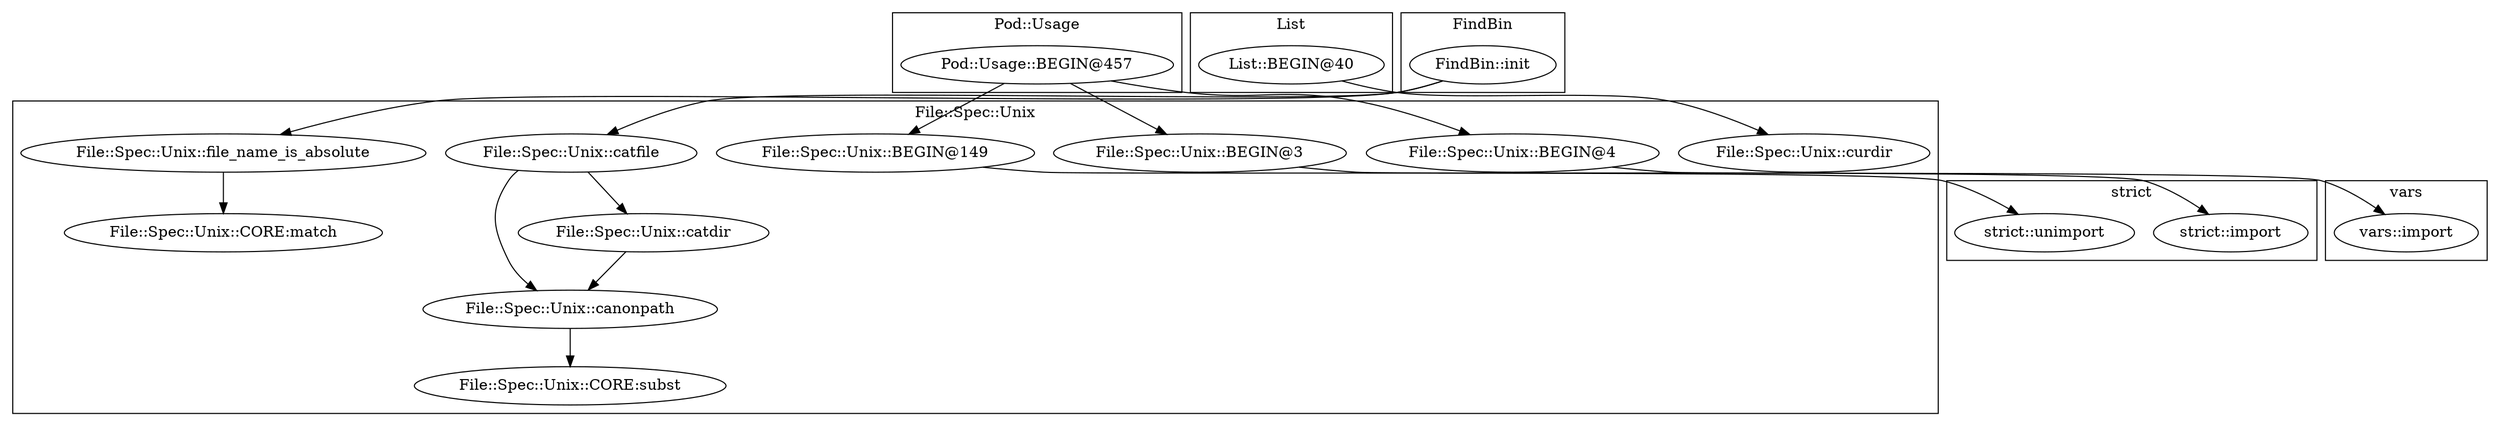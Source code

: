 digraph {
graph [overlap=false]
subgraph cluster_Pod_Usage {
	label="Pod::Usage";
	"Pod::Usage::BEGIN@457";
}
subgraph cluster_File_Spec_Unix {
	label="File::Spec::Unix";
	"File::Spec::Unix::curdir";
	"File::Spec::Unix::canonpath";
	"File::Spec::Unix::CORE:match";
	"File::Spec::Unix::catfile";
	"File::Spec::Unix::BEGIN@149";
	"File::Spec::Unix::file_name_is_absolute";
	"File::Spec::Unix::BEGIN@4";
	"File::Spec::Unix::BEGIN@3";
	"File::Spec::Unix::CORE:subst";
	"File::Spec::Unix::catdir";
}
subgraph cluster_vars {
	label="vars";
	"vars::import";
}
subgraph cluster_strict {
	label="strict";
	"strict::import";
	"strict::unimport";
}
subgraph cluster_List {
	label="List";
	"List::BEGIN@40";
}
subgraph cluster_FindBin {
	label="FindBin";
	"FindBin::init";
}
"Pod::Usage::BEGIN@457" -> "File::Spec::Unix::BEGIN@149";
"File::Spec::Unix::BEGIN@149" -> "strict::unimport";
"File::Spec::Unix::catfile" -> "File::Spec::Unix::canonpath";
"File::Spec::Unix::catdir" -> "File::Spec::Unix::canonpath";
"Pod::Usage::BEGIN@457" -> "File::Spec::Unix::BEGIN@3";
"List::BEGIN@40" -> "File::Spec::Unix::curdir";
"File::Spec::Unix::BEGIN@4" -> "vars::import";
"FindBin::init" -> "File::Spec::Unix::file_name_is_absolute";
"File::Spec::Unix::catfile" -> "File::Spec::Unix::catdir";
"File::Spec::Unix::file_name_is_absolute" -> "File::Spec::Unix::CORE:match";
"FindBin::init" -> "File::Spec::Unix::catfile";
"Pod::Usage::BEGIN@457" -> "File::Spec::Unix::BEGIN@4";
"File::Spec::Unix::BEGIN@3" -> "strict::import";
"File::Spec::Unix::canonpath" -> "File::Spec::Unix::CORE:subst";
}
